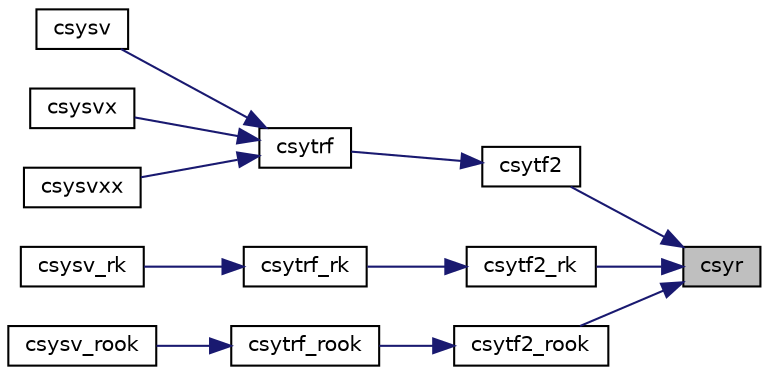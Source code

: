 digraph "csyr"
{
 // LATEX_PDF_SIZE
  edge [fontname="Helvetica",fontsize="10",labelfontname="Helvetica",labelfontsize="10"];
  node [fontname="Helvetica",fontsize="10",shape=record];
  rankdir="RL";
  Node1 [label="csyr",height=0.2,width=0.4,color="black", fillcolor="grey75", style="filled", fontcolor="black",tooltip="CSYR performs the symmetric rank-1 update of a complex symmetric matrix."];
  Node1 -> Node2 [dir="back",color="midnightblue",fontsize="10",style="solid",fontname="Helvetica"];
  Node2 [label="csytf2",height=0.2,width=0.4,color="black", fillcolor="white", style="filled",URL="$csytf2_8f.html#a0f12a3d0375451dcb483147e125665a1",tooltip="CSYTF2 computes the factorization of a real symmetric indefinite matrix, using the diagonal pivoting ..."];
  Node2 -> Node3 [dir="back",color="midnightblue",fontsize="10",style="solid",fontname="Helvetica"];
  Node3 [label="csytrf",height=0.2,width=0.4,color="black", fillcolor="white", style="filled",URL="$csytrf_8f.html#acd5839d735315079d2ecc8afc9402352",tooltip="CSYTRF"];
  Node3 -> Node4 [dir="back",color="midnightblue",fontsize="10",style="solid",fontname="Helvetica"];
  Node4 [label="csysv",height=0.2,width=0.4,color="black", fillcolor="white", style="filled",URL="$csysv_8f.html#a7bfdf654eb5b41b318d5b8b3be55f575",tooltip="CSYSV computes the solution to system of linear equations A * X = B for SY matrices"];
  Node3 -> Node5 [dir="back",color="midnightblue",fontsize="10",style="solid",fontname="Helvetica"];
  Node5 [label="csysvx",height=0.2,width=0.4,color="black", fillcolor="white", style="filled",URL="$csysvx_8f.html#ab83ef6fbaf99306b967bf9053a3e6082",tooltip="CSYSVX computes the solution to system of linear equations A * X = B for SY matrices"];
  Node3 -> Node6 [dir="back",color="midnightblue",fontsize="10",style="solid",fontname="Helvetica"];
  Node6 [label="csysvxx",height=0.2,width=0.4,color="black", fillcolor="white", style="filled",URL="$csysvxx_8f.html#a48da16f71d9aa75098b8c6d3c4007979",tooltip="CSYSVXX computes the solution to system of linear equations A * X = B for SY matrices"];
  Node1 -> Node7 [dir="back",color="midnightblue",fontsize="10",style="solid",fontname="Helvetica"];
  Node7 [label="csytf2_rk",height=0.2,width=0.4,color="black", fillcolor="white", style="filled",URL="$csytf2__rk_8f.html#a3c11429e2e0abc1d273478856b74d5e3",tooltip="CSYTF2_RK computes the factorization of a complex symmetric indefinite matrix using the bounded Bunch..."];
  Node7 -> Node8 [dir="back",color="midnightblue",fontsize="10",style="solid",fontname="Helvetica"];
  Node8 [label="csytrf_rk",height=0.2,width=0.4,color="black", fillcolor="white", style="filled",URL="$csytrf__rk_8f.html#ad8ebf2778aa871f9f2efc3cea43af789",tooltip="CSYTRF_RK computes the factorization of a complex symmetric indefinite matrix using the bounded Bunch..."];
  Node8 -> Node9 [dir="back",color="midnightblue",fontsize="10",style="solid",fontname="Helvetica"];
  Node9 [label="csysv_rk",height=0.2,width=0.4,color="black", fillcolor="white", style="filled",URL="$csysv__rk_8f.html#a2342e80957c2a8f81ad7e61a458430cc",tooltip="CSYSV_RK computes the solution to system of linear equations A * X = B for SY matrices"];
  Node1 -> Node10 [dir="back",color="midnightblue",fontsize="10",style="solid",fontname="Helvetica"];
  Node10 [label="csytf2_rook",height=0.2,width=0.4,color="black", fillcolor="white", style="filled",URL="$csytf2__rook_8f.html#a9baea00306a19fc23c46b5052f4168f7",tooltip="CSYTF2_ROOK computes the factorization of a complex symmetric indefinite matrix using the bounded Bun..."];
  Node10 -> Node11 [dir="back",color="midnightblue",fontsize="10",style="solid",fontname="Helvetica"];
  Node11 [label="csytrf_rook",height=0.2,width=0.4,color="black", fillcolor="white", style="filled",URL="$csytrf__rook_8f.html#aaa37e0850860440f4893fef9d5f815d5",tooltip="CSYTRF_ROOK"];
  Node11 -> Node12 [dir="back",color="midnightblue",fontsize="10",style="solid",fontname="Helvetica"];
  Node12 [label="csysv_rook",height=0.2,width=0.4,color="black", fillcolor="white", style="filled",URL="$csysv__rook_8f.html#aadb410c9b1f28931fe04501234603985",tooltip="CSYSV_ROOK computes the solution to system of linear equations A * X = B for SY matrices"];
}
